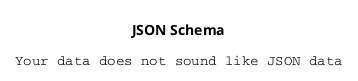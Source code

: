 @startjson json

title JSON Schema

{
  "description": "Опис предметної області ПП",
  "type": "object",
  "properties": {
    "consumer": {
      "description": "Профіль користувача",
      "type": "object",
      "properties": {
        "name": {
          "description": "Ім'я користувача",
          "type": "string"
        },
        "photo": {
          "description": "Фото користувача",
          "type": "BinData"
        },
        "info": {
          "description": "Мапа оренди точок ",
          "type": "object",
          "properties": {
            "name": {
              "description": "Ім'я точки ",
              "type": "string"
            },
            "photo": {
              "description": "Фото точки",
              "type": "BinData"
            },
            "desc": {
              "description": "Короткий опис точки",
              "type": "string"
            },
            "TempInfo": {
              "description": "температура  приміщення на точці",
              "type": "string"
            }
             "RentPrice": {
              "description": "ціна оренди точки",
              "type": "string"
            }
         
              },
              "required": [
                "name",
                "photo",
                "desc"
              
              ]
            }
          },
          "required": [
            "name",
            "info",
            "photo",
            "TempInfo",
            "RentPrice"

            "desc"
          ]
        }
      }
    }

@endjson